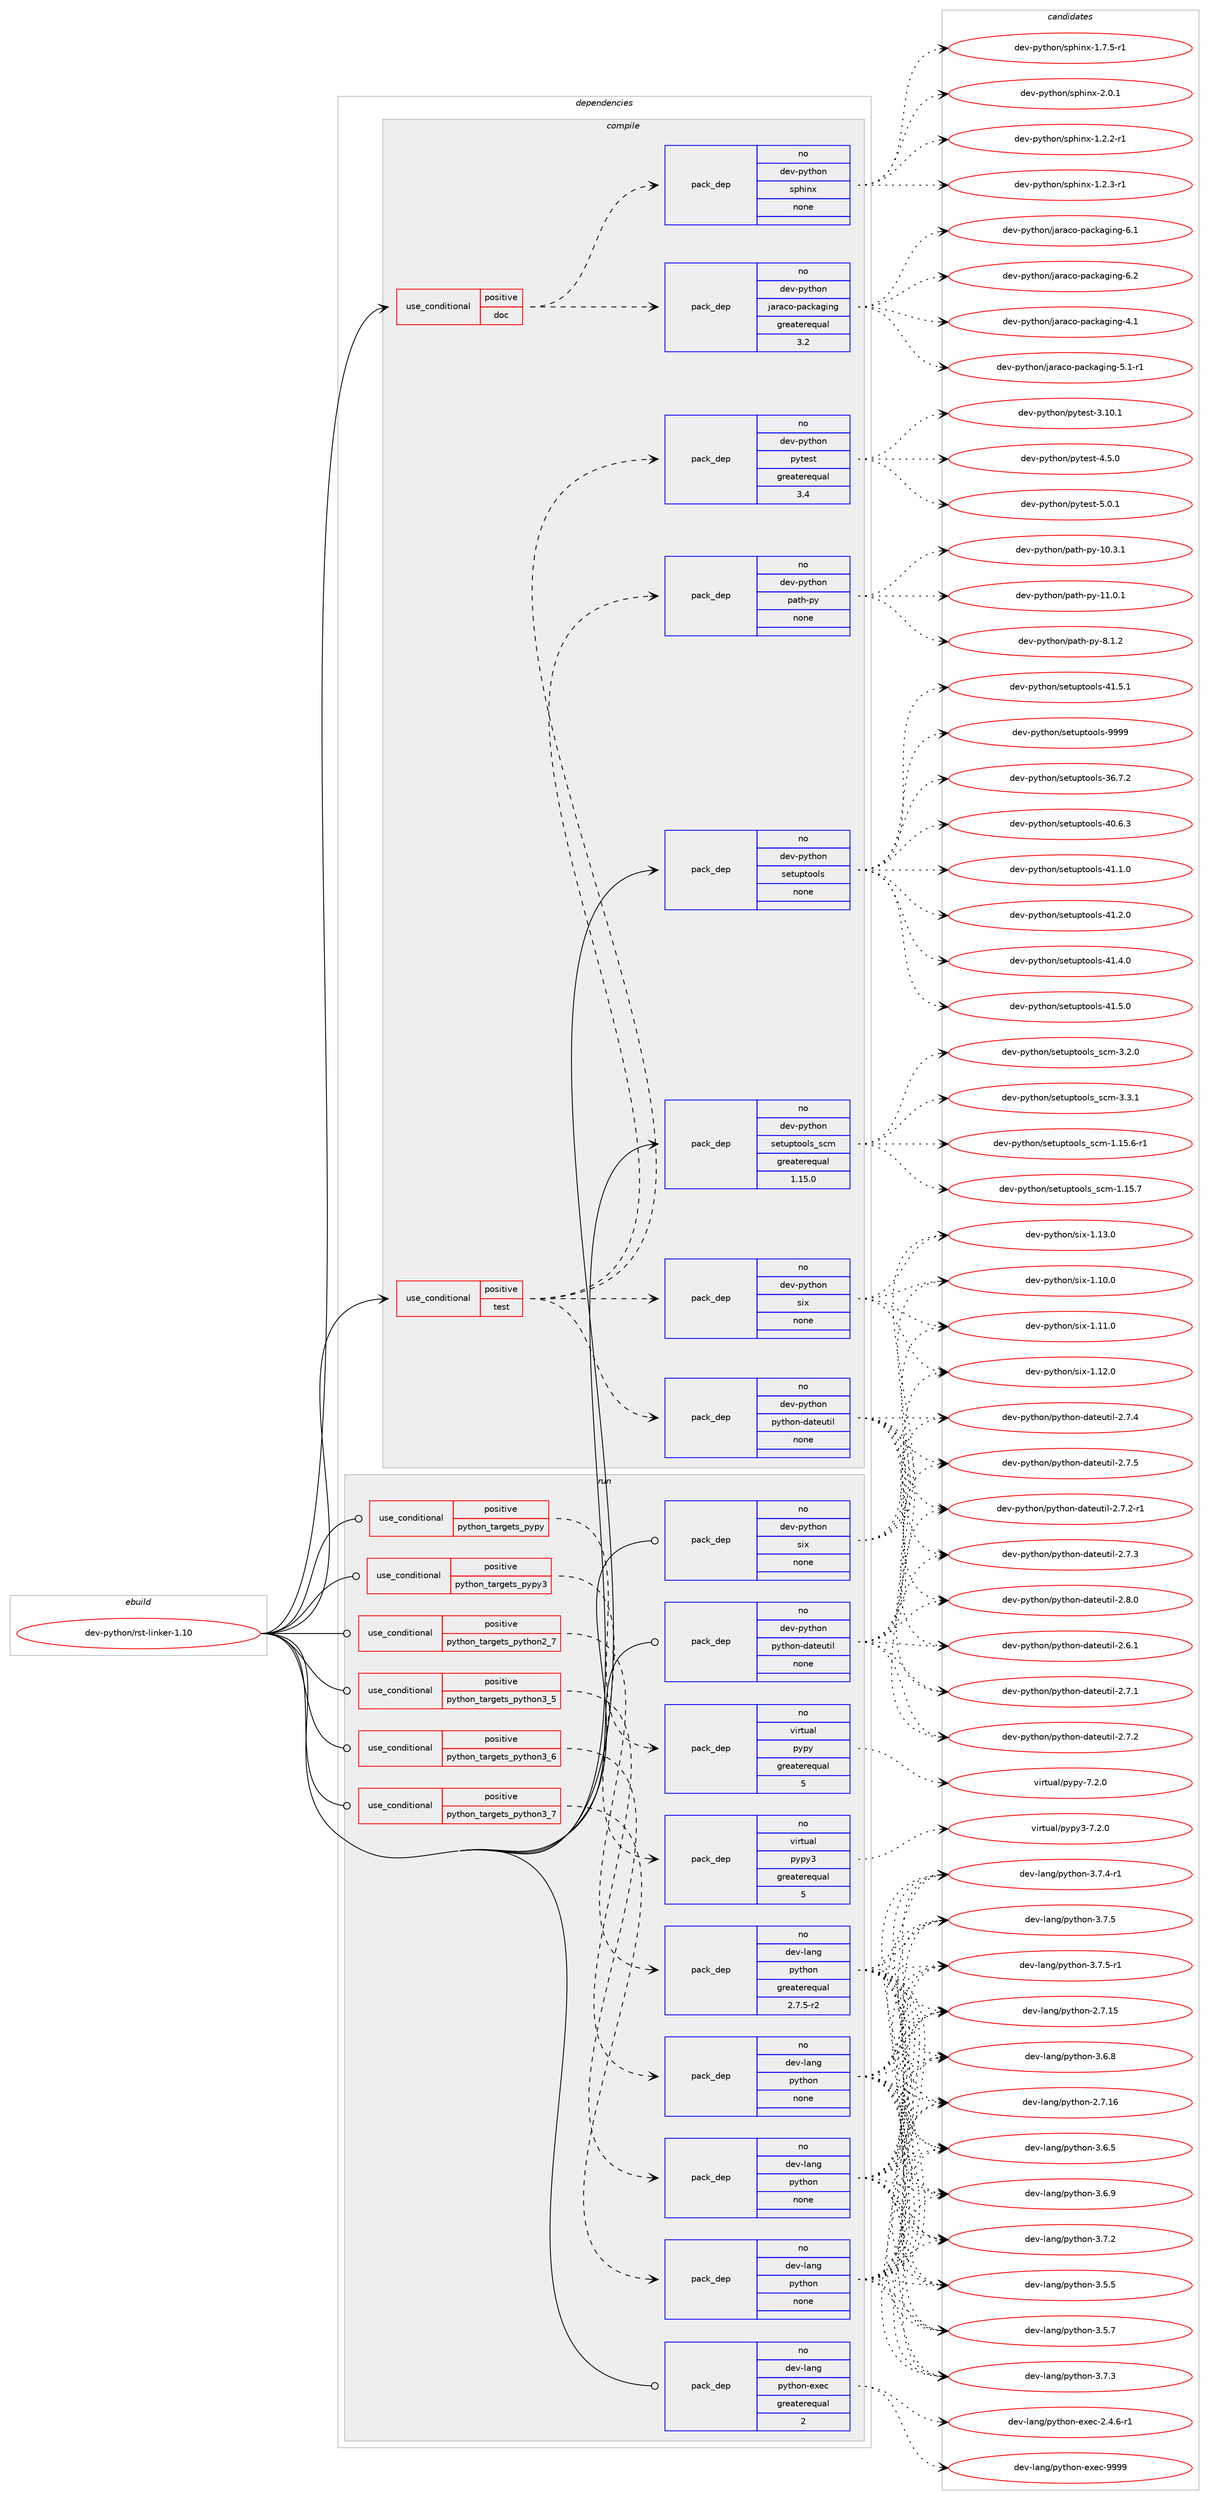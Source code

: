 digraph prolog {

# *************
# Graph options
# *************

newrank=true;
concentrate=true;
compound=true;
graph [rankdir=LR,fontname=Helvetica,fontsize=10,ranksep=1.5];#, ranksep=2.5, nodesep=0.2];
edge  [arrowhead=vee];
node  [fontname=Helvetica,fontsize=10];

# **********
# The ebuild
# **********

subgraph cluster_leftcol {
color=gray;
rank=same;
label=<<i>ebuild</i>>;
id [label="dev-python/rst-linker-1.10", color=red, width=4, href="../dev-python/rst-linker-1.10.svg"];
}

# ****************
# The dependencies
# ****************

subgraph cluster_midcol {
color=gray;
label=<<i>dependencies</i>>;
subgraph cluster_compile {
fillcolor="#eeeeee";
style=filled;
label=<<i>compile</i>>;
subgraph cond148908 {
dependency635970 [label=<<TABLE BORDER="0" CELLBORDER="1" CELLSPACING="0" CELLPADDING="4"><TR><TD ROWSPAN="3" CELLPADDING="10">use_conditional</TD></TR><TR><TD>positive</TD></TR><TR><TD>doc</TD></TR></TABLE>>, shape=none, color=red];
subgraph pack475181 {
dependency635971 [label=<<TABLE BORDER="0" CELLBORDER="1" CELLSPACING="0" CELLPADDING="4" WIDTH="220"><TR><TD ROWSPAN="6" CELLPADDING="30">pack_dep</TD></TR><TR><TD WIDTH="110">no</TD></TR><TR><TD>dev-python</TD></TR><TR><TD>jaraco-packaging</TD></TR><TR><TD>greaterequal</TD></TR><TR><TD>3.2</TD></TR></TABLE>>, shape=none, color=blue];
}
dependency635970:e -> dependency635971:w [weight=20,style="dashed",arrowhead="vee"];
subgraph pack475182 {
dependency635972 [label=<<TABLE BORDER="0" CELLBORDER="1" CELLSPACING="0" CELLPADDING="4" WIDTH="220"><TR><TD ROWSPAN="6" CELLPADDING="30">pack_dep</TD></TR><TR><TD WIDTH="110">no</TD></TR><TR><TD>dev-python</TD></TR><TR><TD>sphinx</TD></TR><TR><TD>none</TD></TR><TR><TD></TD></TR></TABLE>>, shape=none, color=blue];
}
dependency635970:e -> dependency635972:w [weight=20,style="dashed",arrowhead="vee"];
}
id:e -> dependency635970:w [weight=20,style="solid",arrowhead="vee"];
subgraph cond148909 {
dependency635973 [label=<<TABLE BORDER="0" CELLBORDER="1" CELLSPACING="0" CELLPADDING="4"><TR><TD ROWSPAN="3" CELLPADDING="10">use_conditional</TD></TR><TR><TD>positive</TD></TR><TR><TD>test</TD></TR></TABLE>>, shape=none, color=red];
subgraph pack475183 {
dependency635974 [label=<<TABLE BORDER="0" CELLBORDER="1" CELLSPACING="0" CELLPADDING="4" WIDTH="220"><TR><TD ROWSPAN="6" CELLPADDING="30">pack_dep</TD></TR><TR><TD WIDTH="110">no</TD></TR><TR><TD>dev-python</TD></TR><TR><TD>python-dateutil</TD></TR><TR><TD>none</TD></TR><TR><TD></TD></TR></TABLE>>, shape=none, color=blue];
}
dependency635973:e -> dependency635974:w [weight=20,style="dashed",arrowhead="vee"];
subgraph pack475184 {
dependency635975 [label=<<TABLE BORDER="0" CELLBORDER="1" CELLSPACING="0" CELLPADDING="4" WIDTH="220"><TR><TD ROWSPAN="6" CELLPADDING="30">pack_dep</TD></TR><TR><TD WIDTH="110">no</TD></TR><TR><TD>dev-python</TD></TR><TR><TD>six</TD></TR><TR><TD>none</TD></TR><TR><TD></TD></TR></TABLE>>, shape=none, color=blue];
}
dependency635973:e -> dependency635975:w [weight=20,style="dashed",arrowhead="vee"];
subgraph pack475185 {
dependency635976 [label=<<TABLE BORDER="0" CELLBORDER="1" CELLSPACING="0" CELLPADDING="4" WIDTH="220"><TR><TD ROWSPAN="6" CELLPADDING="30">pack_dep</TD></TR><TR><TD WIDTH="110">no</TD></TR><TR><TD>dev-python</TD></TR><TR><TD>path-py</TD></TR><TR><TD>none</TD></TR><TR><TD></TD></TR></TABLE>>, shape=none, color=blue];
}
dependency635973:e -> dependency635976:w [weight=20,style="dashed",arrowhead="vee"];
subgraph pack475186 {
dependency635977 [label=<<TABLE BORDER="0" CELLBORDER="1" CELLSPACING="0" CELLPADDING="4" WIDTH="220"><TR><TD ROWSPAN="6" CELLPADDING="30">pack_dep</TD></TR><TR><TD WIDTH="110">no</TD></TR><TR><TD>dev-python</TD></TR><TR><TD>pytest</TD></TR><TR><TD>greaterequal</TD></TR><TR><TD>3.4</TD></TR></TABLE>>, shape=none, color=blue];
}
dependency635973:e -> dependency635977:w [weight=20,style="dashed",arrowhead="vee"];
}
id:e -> dependency635973:w [weight=20,style="solid",arrowhead="vee"];
subgraph pack475187 {
dependency635978 [label=<<TABLE BORDER="0" CELLBORDER="1" CELLSPACING="0" CELLPADDING="4" WIDTH="220"><TR><TD ROWSPAN="6" CELLPADDING="30">pack_dep</TD></TR><TR><TD WIDTH="110">no</TD></TR><TR><TD>dev-python</TD></TR><TR><TD>setuptools</TD></TR><TR><TD>none</TD></TR><TR><TD></TD></TR></TABLE>>, shape=none, color=blue];
}
id:e -> dependency635978:w [weight=20,style="solid",arrowhead="vee"];
subgraph pack475188 {
dependency635979 [label=<<TABLE BORDER="0" CELLBORDER="1" CELLSPACING="0" CELLPADDING="4" WIDTH="220"><TR><TD ROWSPAN="6" CELLPADDING="30">pack_dep</TD></TR><TR><TD WIDTH="110">no</TD></TR><TR><TD>dev-python</TD></TR><TR><TD>setuptools_scm</TD></TR><TR><TD>greaterequal</TD></TR><TR><TD>1.15.0</TD></TR></TABLE>>, shape=none, color=blue];
}
id:e -> dependency635979:w [weight=20,style="solid",arrowhead="vee"];
}
subgraph cluster_compileandrun {
fillcolor="#eeeeee";
style=filled;
label=<<i>compile and run</i>>;
}
subgraph cluster_run {
fillcolor="#eeeeee";
style=filled;
label=<<i>run</i>>;
subgraph cond148910 {
dependency635980 [label=<<TABLE BORDER="0" CELLBORDER="1" CELLSPACING="0" CELLPADDING="4"><TR><TD ROWSPAN="3" CELLPADDING="10">use_conditional</TD></TR><TR><TD>positive</TD></TR><TR><TD>python_targets_pypy</TD></TR></TABLE>>, shape=none, color=red];
subgraph pack475189 {
dependency635981 [label=<<TABLE BORDER="0" CELLBORDER="1" CELLSPACING="0" CELLPADDING="4" WIDTH="220"><TR><TD ROWSPAN="6" CELLPADDING="30">pack_dep</TD></TR><TR><TD WIDTH="110">no</TD></TR><TR><TD>virtual</TD></TR><TR><TD>pypy</TD></TR><TR><TD>greaterequal</TD></TR><TR><TD>5</TD></TR></TABLE>>, shape=none, color=blue];
}
dependency635980:e -> dependency635981:w [weight=20,style="dashed",arrowhead="vee"];
}
id:e -> dependency635980:w [weight=20,style="solid",arrowhead="odot"];
subgraph cond148911 {
dependency635982 [label=<<TABLE BORDER="0" CELLBORDER="1" CELLSPACING="0" CELLPADDING="4"><TR><TD ROWSPAN="3" CELLPADDING="10">use_conditional</TD></TR><TR><TD>positive</TD></TR><TR><TD>python_targets_pypy3</TD></TR></TABLE>>, shape=none, color=red];
subgraph pack475190 {
dependency635983 [label=<<TABLE BORDER="0" CELLBORDER="1" CELLSPACING="0" CELLPADDING="4" WIDTH="220"><TR><TD ROWSPAN="6" CELLPADDING="30">pack_dep</TD></TR><TR><TD WIDTH="110">no</TD></TR><TR><TD>virtual</TD></TR><TR><TD>pypy3</TD></TR><TR><TD>greaterequal</TD></TR><TR><TD>5</TD></TR></TABLE>>, shape=none, color=blue];
}
dependency635982:e -> dependency635983:w [weight=20,style="dashed",arrowhead="vee"];
}
id:e -> dependency635982:w [weight=20,style="solid",arrowhead="odot"];
subgraph cond148912 {
dependency635984 [label=<<TABLE BORDER="0" CELLBORDER="1" CELLSPACING="0" CELLPADDING="4"><TR><TD ROWSPAN="3" CELLPADDING="10">use_conditional</TD></TR><TR><TD>positive</TD></TR><TR><TD>python_targets_python2_7</TD></TR></TABLE>>, shape=none, color=red];
subgraph pack475191 {
dependency635985 [label=<<TABLE BORDER="0" CELLBORDER="1" CELLSPACING="0" CELLPADDING="4" WIDTH="220"><TR><TD ROWSPAN="6" CELLPADDING="30">pack_dep</TD></TR><TR><TD WIDTH="110">no</TD></TR><TR><TD>dev-lang</TD></TR><TR><TD>python</TD></TR><TR><TD>greaterequal</TD></TR><TR><TD>2.7.5-r2</TD></TR></TABLE>>, shape=none, color=blue];
}
dependency635984:e -> dependency635985:w [weight=20,style="dashed",arrowhead="vee"];
}
id:e -> dependency635984:w [weight=20,style="solid",arrowhead="odot"];
subgraph cond148913 {
dependency635986 [label=<<TABLE BORDER="0" CELLBORDER="1" CELLSPACING="0" CELLPADDING="4"><TR><TD ROWSPAN="3" CELLPADDING="10">use_conditional</TD></TR><TR><TD>positive</TD></TR><TR><TD>python_targets_python3_5</TD></TR></TABLE>>, shape=none, color=red];
subgraph pack475192 {
dependency635987 [label=<<TABLE BORDER="0" CELLBORDER="1" CELLSPACING="0" CELLPADDING="4" WIDTH="220"><TR><TD ROWSPAN="6" CELLPADDING="30">pack_dep</TD></TR><TR><TD WIDTH="110">no</TD></TR><TR><TD>dev-lang</TD></TR><TR><TD>python</TD></TR><TR><TD>none</TD></TR><TR><TD></TD></TR></TABLE>>, shape=none, color=blue];
}
dependency635986:e -> dependency635987:w [weight=20,style="dashed",arrowhead="vee"];
}
id:e -> dependency635986:w [weight=20,style="solid",arrowhead="odot"];
subgraph cond148914 {
dependency635988 [label=<<TABLE BORDER="0" CELLBORDER="1" CELLSPACING="0" CELLPADDING="4"><TR><TD ROWSPAN="3" CELLPADDING="10">use_conditional</TD></TR><TR><TD>positive</TD></TR><TR><TD>python_targets_python3_6</TD></TR></TABLE>>, shape=none, color=red];
subgraph pack475193 {
dependency635989 [label=<<TABLE BORDER="0" CELLBORDER="1" CELLSPACING="0" CELLPADDING="4" WIDTH="220"><TR><TD ROWSPAN="6" CELLPADDING="30">pack_dep</TD></TR><TR><TD WIDTH="110">no</TD></TR><TR><TD>dev-lang</TD></TR><TR><TD>python</TD></TR><TR><TD>none</TD></TR><TR><TD></TD></TR></TABLE>>, shape=none, color=blue];
}
dependency635988:e -> dependency635989:w [weight=20,style="dashed",arrowhead="vee"];
}
id:e -> dependency635988:w [weight=20,style="solid",arrowhead="odot"];
subgraph cond148915 {
dependency635990 [label=<<TABLE BORDER="0" CELLBORDER="1" CELLSPACING="0" CELLPADDING="4"><TR><TD ROWSPAN="3" CELLPADDING="10">use_conditional</TD></TR><TR><TD>positive</TD></TR><TR><TD>python_targets_python3_7</TD></TR></TABLE>>, shape=none, color=red];
subgraph pack475194 {
dependency635991 [label=<<TABLE BORDER="0" CELLBORDER="1" CELLSPACING="0" CELLPADDING="4" WIDTH="220"><TR><TD ROWSPAN="6" CELLPADDING="30">pack_dep</TD></TR><TR><TD WIDTH="110">no</TD></TR><TR><TD>dev-lang</TD></TR><TR><TD>python</TD></TR><TR><TD>none</TD></TR><TR><TD></TD></TR></TABLE>>, shape=none, color=blue];
}
dependency635990:e -> dependency635991:w [weight=20,style="dashed",arrowhead="vee"];
}
id:e -> dependency635990:w [weight=20,style="solid",arrowhead="odot"];
subgraph pack475195 {
dependency635992 [label=<<TABLE BORDER="0" CELLBORDER="1" CELLSPACING="0" CELLPADDING="4" WIDTH="220"><TR><TD ROWSPAN="6" CELLPADDING="30">pack_dep</TD></TR><TR><TD WIDTH="110">no</TD></TR><TR><TD>dev-lang</TD></TR><TR><TD>python-exec</TD></TR><TR><TD>greaterequal</TD></TR><TR><TD>2</TD></TR></TABLE>>, shape=none, color=blue];
}
id:e -> dependency635992:w [weight=20,style="solid",arrowhead="odot"];
subgraph pack475196 {
dependency635993 [label=<<TABLE BORDER="0" CELLBORDER="1" CELLSPACING="0" CELLPADDING="4" WIDTH="220"><TR><TD ROWSPAN="6" CELLPADDING="30">pack_dep</TD></TR><TR><TD WIDTH="110">no</TD></TR><TR><TD>dev-python</TD></TR><TR><TD>python-dateutil</TD></TR><TR><TD>none</TD></TR><TR><TD></TD></TR></TABLE>>, shape=none, color=blue];
}
id:e -> dependency635993:w [weight=20,style="solid",arrowhead="odot"];
subgraph pack475197 {
dependency635994 [label=<<TABLE BORDER="0" CELLBORDER="1" CELLSPACING="0" CELLPADDING="4" WIDTH="220"><TR><TD ROWSPAN="6" CELLPADDING="30">pack_dep</TD></TR><TR><TD WIDTH="110">no</TD></TR><TR><TD>dev-python</TD></TR><TR><TD>six</TD></TR><TR><TD>none</TD></TR><TR><TD></TD></TR></TABLE>>, shape=none, color=blue];
}
id:e -> dependency635994:w [weight=20,style="solid",arrowhead="odot"];
}
}

# **************
# The candidates
# **************

subgraph cluster_choices {
rank=same;
color=gray;
label=<<i>candidates</i>>;

subgraph choice475181 {
color=black;
nodesep=1;
choice10010111845112121116104111110471069711497991114511297991079710310511010345524649 [label="dev-python/jaraco-packaging-4.1", color=red, width=4,href="../dev-python/jaraco-packaging-4.1.svg"];
choice100101118451121211161041111104710697114979911145112979910797103105110103455346494511449 [label="dev-python/jaraco-packaging-5.1-r1", color=red, width=4,href="../dev-python/jaraco-packaging-5.1-r1.svg"];
choice10010111845112121116104111110471069711497991114511297991079710310511010345544649 [label="dev-python/jaraco-packaging-6.1", color=red, width=4,href="../dev-python/jaraco-packaging-6.1.svg"];
choice10010111845112121116104111110471069711497991114511297991079710310511010345544650 [label="dev-python/jaraco-packaging-6.2", color=red, width=4,href="../dev-python/jaraco-packaging-6.2.svg"];
dependency635971:e -> choice10010111845112121116104111110471069711497991114511297991079710310511010345524649:w [style=dotted,weight="100"];
dependency635971:e -> choice100101118451121211161041111104710697114979911145112979910797103105110103455346494511449:w [style=dotted,weight="100"];
dependency635971:e -> choice10010111845112121116104111110471069711497991114511297991079710310511010345544649:w [style=dotted,weight="100"];
dependency635971:e -> choice10010111845112121116104111110471069711497991114511297991079710310511010345544650:w [style=dotted,weight="100"];
}
subgraph choice475182 {
color=black;
nodesep=1;
choice10010111845112121116104111110471151121041051101204549465046504511449 [label="dev-python/sphinx-1.2.2-r1", color=red, width=4,href="../dev-python/sphinx-1.2.2-r1.svg"];
choice10010111845112121116104111110471151121041051101204549465046514511449 [label="dev-python/sphinx-1.2.3-r1", color=red, width=4,href="../dev-python/sphinx-1.2.3-r1.svg"];
choice10010111845112121116104111110471151121041051101204549465546534511449 [label="dev-python/sphinx-1.7.5-r1", color=red, width=4,href="../dev-python/sphinx-1.7.5-r1.svg"];
choice1001011184511212111610411111047115112104105110120455046484649 [label="dev-python/sphinx-2.0.1", color=red, width=4,href="../dev-python/sphinx-2.0.1.svg"];
dependency635972:e -> choice10010111845112121116104111110471151121041051101204549465046504511449:w [style=dotted,weight="100"];
dependency635972:e -> choice10010111845112121116104111110471151121041051101204549465046514511449:w [style=dotted,weight="100"];
dependency635972:e -> choice10010111845112121116104111110471151121041051101204549465546534511449:w [style=dotted,weight="100"];
dependency635972:e -> choice1001011184511212111610411111047115112104105110120455046484649:w [style=dotted,weight="100"];
}
subgraph choice475183 {
color=black;
nodesep=1;
choice10010111845112121116104111110471121211161041111104510097116101117116105108455046544649 [label="dev-python/python-dateutil-2.6.1", color=red, width=4,href="../dev-python/python-dateutil-2.6.1.svg"];
choice10010111845112121116104111110471121211161041111104510097116101117116105108455046554649 [label="dev-python/python-dateutil-2.7.1", color=red, width=4,href="../dev-python/python-dateutil-2.7.1.svg"];
choice10010111845112121116104111110471121211161041111104510097116101117116105108455046554650 [label="dev-python/python-dateutil-2.7.2", color=red, width=4,href="../dev-python/python-dateutil-2.7.2.svg"];
choice100101118451121211161041111104711212111610411111045100971161011171161051084550465546504511449 [label="dev-python/python-dateutil-2.7.2-r1", color=red, width=4,href="../dev-python/python-dateutil-2.7.2-r1.svg"];
choice10010111845112121116104111110471121211161041111104510097116101117116105108455046554651 [label="dev-python/python-dateutil-2.7.3", color=red, width=4,href="../dev-python/python-dateutil-2.7.3.svg"];
choice10010111845112121116104111110471121211161041111104510097116101117116105108455046554652 [label="dev-python/python-dateutil-2.7.4", color=red, width=4,href="../dev-python/python-dateutil-2.7.4.svg"];
choice10010111845112121116104111110471121211161041111104510097116101117116105108455046554653 [label="dev-python/python-dateutil-2.7.5", color=red, width=4,href="../dev-python/python-dateutil-2.7.5.svg"];
choice10010111845112121116104111110471121211161041111104510097116101117116105108455046564648 [label="dev-python/python-dateutil-2.8.0", color=red, width=4,href="../dev-python/python-dateutil-2.8.0.svg"];
dependency635974:e -> choice10010111845112121116104111110471121211161041111104510097116101117116105108455046544649:w [style=dotted,weight="100"];
dependency635974:e -> choice10010111845112121116104111110471121211161041111104510097116101117116105108455046554649:w [style=dotted,weight="100"];
dependency635974:e -> choice10010111845112121116104111110471121211161041111104510097116101117116105108455046554650:w [style=dotted,weight="100"];
dependency635974:e -> choice100101118451121211161041111104711212111610411111045100971161011171161051084550465546504511449:w [style=dotted,weight="100"];
dependency635974:e -> choice10010111845112121116104111110471121211161041111104510097116101117116105108455046554651:w [style=dotted,weight="100"];
dependency635974:e -> choice10010111845112121116104111110471121211161041111104510097116101117116105108455046554652:w [style=dotted,weight="100"];
dependency635974:e -> choice10010111845112121116104111110471121211161041111104510097116101117116105108455046554653:w [style=dotted,weight="100"];
dependency635974:e -> choice10010111845112121116104111110471121211161041111104510097116101117116105108455046564648:w [style=dotted,weight="100"];
}
subgraph choice475184 {
color=black;
nodesep=1;
choice100101118451121211161041111104711510512045494649484648 [label="dev-python/six-1.10.0", color=red, width=4,href="../dev-python/six-1.10.0.svg"];
choice100101118451121211161041111104711510512045494649494648 [label="dev-python/six-1.11.0", color=red, width=4,href="../dev-python/six-1.11.0.svg"];
choice100101118451121211161041111104711510512045494649504648 [label="dev-python/six-1.12.0", color=red, width=4,href="../dev-python/six-1.12.0.svg"];
choice100101118451121211161041111104711510512045494649514648 [label="dev-python/six-1.13.0", color=red, width=4,href="../dev-python/six-1.13.0.svg"];
dependency635975:e -> choice100101118451121211161041111104711510512045494649484648:w [style=dotted,weight="100"];
dependency635975:e -> choice100101118451121211161041111104711510512045494649494648:w [style=dotted,weight="100"];
dependency635975:e -> choice100101118451121211161041111104711510512045494649504648:w [style=dotted,weight="100"];
dependency635975:e -> choice100101118451121211161041111104711510512045494649514648:w [style=dotted,weight="100"];
}
subgraph choice475185 {
color=black;
nodesep=1;
choice1001011184511212111610411111047112971161044511212145494846514649 [label="dev-python/path-py-10.3.1", color=red, width=4,href="../dev-python/path-py-10.3.1.svg"];
choice1001011184511212111610411111047112971161044511212145494946484649 [label="dev-python/path-py-11.0.1", color=red, width=4,href="../dev-python/path-py-11.0.1.svg"];
choice10010111845112121116104111110471129711610445112121455646494650 [label="dev-python/path-py-8.1.2", color=red, width=4,href="../dev-python/path-py-8.1.2.svg"];
dependency635976:e -> choice1001011184511212111610411111047112971161044511212145494846514649:w [style=dotted,weight="100"];
dependency635976:e -> choice1001011184511212111610411111047112971161044511212145494946484649:w [style=dotted,weight="100"];
dependency635976:e -> choice10010111845112121116104111110471129711610445112121455646494650:w [style=dotted,weight="100"];
}
subgraph choice475186 {
color=black;
nodesep=1;
choice100101118451121211161041111104711212111610111511645514649484649 [label="dev-python/pytest-3.10.1", color=red, width=4,href="../dev-python/pytest-3.10.1.svg"];
choice1001011184511212111610411111047112121116101115116455246534648 [label="dev-python/pytest-4.5.0", color=red, width=4,href="../dev-python/pytest-4.5.0.svg"];
choice1001011184511212111610411111047112121116101115116455346484649 [label="dev-python/pytest-5.0.1", color=red, width=4,href="../dev-python/pytest-5.0.1.svg"];
dependency635977:e -> choice100101118451121211161041111104711212111610111511645514649484649:w [style=dotted,weight="100"];
dependency635977:e -> choice1001011184511212111610411111047112121116101115116455246534648:w [style=dotted,weight="100"];
dependency635977:e -> choice1001011184511212111610411111047112121116101115116455346484649:w [style=dotted,weight="100"];
}
subgraph choice475187 {
color=black;
nodesep=1;
choice100101118451121211161041111104711510111611711211611111110811545515446554650 [label="dev-python/setuptools-36.7.2", color=red, width=4,href="../dev-python/setuptools-36.7.2.svg"];
choice100101118451121211161041111104711510111611711211611111110811545524846544651 [label="dev-python/setuptools-40.6.3", color=red, width=4,href="../dev-python/setuptools-40.6.3.svg"];
choice100101118451121211161041111104711510111611711211611111110811545524946494648 [label="dev-python/setuptools-41.1.0", color=red, width=4,href="../dev-python/setuptools-41.1.0.svg"];
choice100101118451121211161041111104711510111611711211611111110811545524946504648 [label="dev-python/setuptools-41.2.0", color=red, width=4,href="../dev-python/setuptools-41.2.0.svg"];
choice100101118451121211161041111104711510111611711211611111110811545524946524648 [label="dev-python/setuptools-41.4.0", color=red, width=4,href="../dev-python/setuptools-41.4.0.svg"];
choice100101118451121211161041111104711510111611711211611111110811545524946534648 [label="dev-python/setuptools-41.5.0", color=red, width=4,href="../dev-python/setuptools-41.5.0.svg"];
choice100101118451121211161041111104711510111611711211611111110811545524946534649 [label="dev-python/setuptools-41.5.1", color=red, width=4,href="../dev-python/setuptools-41.5.1.svg"];
choice10010111845112121116104111110471151011161171121161111111081154557575757 [label="dev-python/setuptools-9999", color=red, width=4,href="../dev-python/setuptools-9999.svg"];
dependency635978:e -> choice100101118451121211161041111104711510111611711211611111110811545515446554650:w [style=dotted,weight="100"];
dependency635978:e -> choice100101118451121211161041111104711510111611711211611111110811545524846544651:w [style=dotted,weight="100"];
dependency635978:e -> choice100101118451121211161041111104711510111611711211611111110811545524946494648:w [style=dotted,weight="100"];
dependency635978:e -> choice100101118451121211161041111104711510111611711211611111110811545524946504648:w [style=dotted,weight="100"];
dependency635978:e -> choice100101118451121211161041111104711510111611711211611111110811545524946524648:w [style=dotted,weight="100"];
dependency635978:e -> choice100101118451121211161041111104711510111611711211611111110811545524946534648:w [style=dotted,weight="100"];
dependency635978:e -> choice100101118451121211161041111104711510111611711211611111110811545524946534649:w [style=dotted,weight="100"];
dependency635978:e -> choice10010111845112121116104111110471151011161171121161111111081154557575757:w [style=dotted,weight="100"];
}
subgraph choice475188 {
color=black;
nodesep=1;
choice10010111845112121116104111110471151011161171121161111111081159511599109454946495346544511449 [label="dev-python/setuptools_scm-1.15.6-r1", color=red, width=4,href="../dev-python/setuptools_scm-1.15.6-r1.svg"];
choice1001011184511212111610411111047115101116117112116111111108115951159910945494649534655 [label="dev-python/setuptools_scm-1.15.7", color=red, width=4,href="../dev-python/setuptools_scm-1.15.7.svg"];
choice10010111845112121116104111110471151011161171121161111111081159511599109455146504648 [label="dev-python/setuptools_scm-3.2.0", color=red, width=4,href="../dev-python/setuptools_scm-3.2.0.svg"];
choice10010111845112121116104111110471151011161171121161111111081159511599109455146514649 [label="dev-python/setuptools_scm-3.3.1", color=red, width=4,href="../dev-python/setuptools_scm-3.3.1.svg"];
dependency635979:e -> choice10010111845112121116104111110471151011161171121161111111081159511599109454946495346544511449:w [style=dotted,weight="100"];
dependency635979:e -> choice1001011184511212111610411111047115101116117112116111111108115951159910945494649534655:w [style=dotted,weight="100"];
dependency635979:e -> choice10010111845112121116104111110471151011161171121161111111081159511599109455146504648:w [style=dotted,weight="100"];
dependency635979:e -> choice10010111845112121116104111110471151011161171121161111111081159511599109455146514649:w [style=dotted,weight="100"];
}
subgraph choice475189 {
color=black;
nodesep=1;
choice1181051141161179710847112121112121455546504648 [label="virtual/pypy-7.2.0", color=red, width=4,href="../virtual/pypy-7.2.0.svg"];
dependency635981:e -> choice1181051141161179710847112121112121455546504648:w [style=dotted,weight="100"];
}
subgraph choice475190 {
color=black;
nodesep=1;
choice118105114116117971084711212111212151455546504648 [label="virtual/pypy3-7.2.0", color=red, width=4,href="../virtual/pypy3-7.2.0.svg"];
dependency635983:e -> choice118105114116117971084711212111212151455546504648:w [style=dotted,weight="100"];
}
subgraph choice475191 {
color=black;
nodesep=1;
choice10010111845108971101034711212111610411111045504655464953 [label="dev-lang/python-2.7.15", color=red, width=4,href="../dev-lang/python-2.7.15.svg"];
choice10010111845108971101034711212111610411111045504655464954 [label="dev-lang/python-2.7.16", color=red, width=4,href="../dev-lang/python-2.7.16.svg"];
choice100101118451089711010347112121116104111110455146534653 [label="dev-lang/python-3.5.5", color=red, width=4,href="../dev-lang/python-3.5.5.svg"];
choice100101118451089711010347112121116104111110455146534655 [label="dev-lang/python-3.5.7", color=red, width=4,href="../dev-lang/python-3.5.7.svg"];
choice100101118451089711010347112121116104111110455146544653 [label="dev-lang/python-3.6.5", color=red, width=4,href="../dev-lang/python-3.6.5.svg"];
choice100101118451089711010347112121116104111110455146544656 [label="dev-lang/python-3.6.8", color=red, width=4,href="../dev-lang/python-3.6.8.svg"];
choice100101118451089711010347112121116104111110455146544657 [label="dev-lang/python-3.6.9", color=red, width=4,href="../dev-lang/python-3.6.9.svg"];
choice100101118451089711010347112121116104111110455146554650 [label="dev-lang/python-3.7.2", color=red, width=4,href="../dev-lang/python-3.7.2.svg"];
choice100101118451089711010347112121116104111110455146554651 [label="dev-lang/python-3.7.3", color=red, width=4,href="../dev-lang/python-3.7.3.svg"];
choice1001011184510897110103471121211161041111104551465546524511449 [label="dev-lang/python-3.7.4-r1", color=red, width=4,href="../dev-lang/python-3.7.4-r1.svg"];
choice100101118451089711010347112121116104111110455146554653 [label="dev-lang/python-3.7.5", color=red, width=4,href="../dev-lang/python-3.7.5.svg"];
choice1001011184510897110103471121211161041111104551465546534511449 [label="dev-lang/python-3.7.5-r1", color=red, width=4,href="../dev-lang/python-3.7.5-r1.svg"];
dependency635985:e -> choice10010111845108971101034711212111610411111045504655464953:w [style=dotted,weight="100"];
dependency635985:e -> choice10010111845108971101034711212111610411111045504655464954:w [style=dotted,weight="100"];
dependency635985:e -> choice100101118451089711010347112121116104111110455146534653:w [style=dotted,weight="100"];
dependency635985:e -> choice100101118451089711010347112121116104111110455146534655:w [style=dotted,weight="100"];
dependency635985:e -> choice100101118451089711010347112121116104111110455146544653:w [style=dotted,weight="100"];
dependency635985:e -> choice100101118451089711010347112121116104111110455146544656:w [style=dotted,weight="100"];
dependency635985:e -> choice100101118451089711010347112121116104111110455146544657:w [style=dotted,weight="100"];
dependency635985:e -> choice100101118451089711010347112121116104111110455146554650:w [style=dotted,weight="100"];
dependency635985:e -> choice100101118451089711010347112121116104111110455146554651:w [style=dotted,weight="100"];
dependency635985:e -> choice1001011184510897110103471121211161041111104551465546524511449:w [style=dotted,weight="100"];
dependency635985:e -> choice100101118451089711010347112121116104111110455146554653:w [style=dotted,weight="100"];
dependency635985:e -> choice1001011184510897110103471121211161041111104551465546534511449:w [style=dotted,weight="100"];
}
subgraph choice475192 {
color=black;
nodesep=1;
choice10010111845108971101034711212111610411111045504655464953 [label="dev-lang/python-2.7.15", color=red, width=4,href="../dev-lang/python-2.7.15.svg"];
choice10010111845108971101034711212111610411111045504655464954 [label="dev-lang/python-2.7.16", color=red, width=4,href="../dev-lang/python-2.7.16.svg"];
choice100101118451089711010347112121116104111110455146534653 [label="dev-lang/python-3.5.5", color=red, width=4,href="../dev-lang/python-3.5.5.svg"];
choice100101118451089711010347112121116104111110455146534655 [label="dev-lang/python-3.5.7", color=red, width=4,href="../dev-lang/python-3.5.7.svg"];
choice100101118451089711010347112121116104111110455146544653 [label="dev-lang/python-3.6.5", color=red, width=4,href="../dev-lang/python-3.6.5.svg"];
choice100101118451089711010347112121116104111110455146544656 [label="dev-lang/python-3.6.8", color=red, width=4,href="../dev-lang/python-3.6.8.svg"];
choice100101118451089711010347112121116104111110455146544657 [label="dev-lang/python-3.6.9", color=red, width=4,href="../dev-lang/python-3.6.9.svg"];
choice100101118451089711010347112121116104111110455146554650 [label="dev-lang/python-3.7.2", color=red, width=4,href="../dev-lang/python-3.7.2.svg"];
choice100101118451089711010347112121116104111110455146554651 [label="dev-lang/python-3.7.3", color=red, width=4,href="../dev-lang/python-3.7.3.svg"];
choice1001011184510897110103471121211161041111104551465546524511449 [label="dev-lang/python-3.7.4-r1", color=red, width=4,href="../dev-lang/python-3.7.4-r1.svg"];
choice100101118451089711010347112121116104111110455146554653 [label="dev-lang/python-3.7.5", color=red, width=4,href="../dev-lang/python-3.7.5.svg"];
choice1001011184510897110103471121211161041111104551465546534511449 [label="dev-lang/python-3.7.5-r1", color=red, width=4,href="../dev-lang/python-3.7.5-r1.svg"];
dependency635987:e -> choice10010111845108971101034711212111610411111045504655464953:w [style=dotted,weight="100"];
dependency635987:e -> choice10010111845108971101034711212111610411111045504655464954:w [style=dotted,weight="100"];
dependency635987:e -> choice100101118451089711010347112121116104111110455146534653:w [style=dotted,weight="100"];
dependency635987:e -> choice100101118451089711010347112121116104111110455146534655:w [style=dotted,weight="100"];
dependency635987:e -> choice100101118451089711010347112121116104111110455146544653:w [style=dotted,weight="100"];
dependency635987:e -> choice100101118451089711010347112121116104111110455146544656:w [style=dotted,weight="100"];
dependency635987:e -> choice100101118451089711010347112121116104111110455146544657:w [style=dotted,weight="100"];
dependency635987:e -> choice100101118451089711010347112121116104111110455146554650:w [style=dotted,weight="100"];
dependency635987:e -> choice100101118451089711010347112121116104111110455146554651:w [style=dotted,weight="100"];
dependency635987:e -> choice1001011184510897110103471121211161041111104551465546524511449:w [style=dotted,weight="100"];
dependency635987:e -> choice100101118451089711010347112121116104111110455146554653:w [style=dotted,weight="100"];
dependency635987:e -> choice1001011184510897110103471121211161041111104551465546534511449:w [style=dotted,weight="100"];
}
subgraph choice475193 {
color=black;
nodesep=1;
choice10010111845108971101034711212111610411111045504655464953 [label="dev-lang/python-2.7.15", color=red, width=4,href="../dev-lang/python-2.7.15.svg"];
choice10010111845108971101034711212111610411111045504655464954 [label="dev-lang/python-2.7.16", color=red, width=4,href="../dev-lang/python-2.7.16.svg"];
choice100101118451089711010347112121116104111110455146534653 [label="dev-lang/python-3.5.5", color=red, width=4,href="../dev-lang/python-3.5.5.svg"];
choice100101118451089711010347112121116104111110455146534655 [label="dev-lang/python-3.5.7", color=red, width=4,href="../dev-lang/python-3.5.7.svg"];
choice100101118451089711010347112121116104111110455146544653 [label="dev-lang/python-3.6.5", color=red, width=4,href="../dev-lang/python-3.6.5.svg"];
choice100101118451089711010347112121116104111110455146544656 [label="dev-lang/python-3.6.8", color=red, width=4,href="../dev-lang/python-3.6.8.svg"];
choice100101118451089711010347112121116104111110455146544657 [label="dev-lang/python-3.6.9", color=red, width=4,href="../dev-lang/python-3.6.9.svg"];
choice100101118451089711010347112121116104111110455146554650 [label="dev-lang/python-3.7.2", color=red, width=4,href="../dev-lang/python-3.7.2.svg"];
choice100101118451089711010347112121116104111110455146554651 [label="dev-lang/python-3.7.3", color=red, width=4,href="../dev-lang/python-3.7.3.svg"];
choice1001011184510897110103471121211161041111104551465546524511449 [label="dev-lang/python-3.7.4-r1", color=red, width=4,href="../dev-lang/python-3.7.4-r1.svg"];
choice100101118451089711010347112121116104111110455146554653 [label="dev-lang/python-3.7.5", color=red, width=4,href="../dev-lang/python-3.7.5.svg"];
choice1001011184510897110103471121211161041111104551465546534511449 [label="dev-lang/python-3.7.5-r1", color=red, width=4,href="../dev-lang/python-3.7.5-r1.svg"];
dependency635989:e -> choice10010111845108971101034711212111610411111045504655464953:w [style=dotted,weight="100"];
dependency635989:e -> choice10010111845108971101034711212111610411111045504655464954:w [style=dotted,weight="100"];
dependency635989:e -> choice100101118451089711010347112121116104111110455146534653:w [style=dotted,weight="100"];
dependency635989:e -> choice100101118451089711010347112121116104111110455146534655:w [style=dotted,weight="100"];
dependency635989:e -> choice100101118451089711010347112121116104111110455146544653:w [style=dotted,weight="100"];
dependency635989:e -> choice100101118451089711010347112121116104111110455146544656:w [style=dotted,weight="100"];
dependency635989:e -> choice100101118451089711010347112121116104111110455146544657:w [style=dotted,weight="100"];
dependency635989:e -> choice100101118451089711010347112121116104111110455146554650:w [style=dotted,weight="100"];
dependency635989:e -> choice100101118451089711010347112121116104111110455146554651:w [style=dotted,weight="100"];
dependency635989:e -> choice1001011184510897110103471121211161041111104551465546524511449:w [style=dotted,weight="100"];
dependency635989:e -> choice100101118451089711010347112121116104111110455146554653:w [style=dotted,weight="100"];
dependency635989:e -> choice1001011184510897110103471121211161041111104551465546534511449:w [style=dotted,weight="100"];
}
subgraph choice475194 {
color=black;
nodesep=1;
choice10010111845108971101034711212111610411111045504655464953 [label="dev-lang/python-2.7.15", color=red, width=4,href="../dev-lang/python-2.7.15.svg"];
choice10010111845108971101034711212111610411111045504655464954 [label="dev-lang/python-2.7.16", color=red, width=4,href="../dev-lang/python-2.7.16.svg"];
choice100101118451089711010347112121116104111110455146534653 [label="dev-lang/python-3.5.5", color=red, width=4,href="../dev-lang/python-3.5.5.svg"];
choice100101118451089711010347112121116104111110455146534655 [label="dev-lang/python-3.5.7", color=red, width=4,href="../dev-lang/python-3.5.7.svg"];
choice100101118451089711010347112121116104111110455146544653 [label="dev-lang/python-3.6.5", color=red, width=4,href="../dev-lang/python-3.6.5.svg"];
choice100101118451089711010347112121116104111110455146544656 [label="dev-lang/python-3.6.8", color=red, width=4,href="../dev-lang/python-3.6.8.svg"];
choice100101118451089711010347112121116104111110455146544657 [label="dev-lang/python-3.6.9", color=red, width=4,href="../dev-lang/python-3.6.9.svg"];
choice100101118451089711010347112121116104111110455146554650 [label="dev-lang/python-3.7.2", color=red, width=4,href="../dev-lang/python-3.7.2.svg"];
choice100101118451089711010347112121116104111110455146554651 [label="dev-lang/python-3.7.3", color=red, width=4,href="../dev-lang/python-3.7.3.svg"];
choice1001011184510897110103471121211161041111104551465546524511449 [label="dev-lang/python-3.7.4-r1", color=red, width=4,href="../dev-lang/python-3.7.4-r1.svg"];
choice100101118451089711010347112121116104111110455146554653 [label="dev-lang/python-3.7.5", color=red, width=4,href="../dev-lang/python-3.7.5.svg"];
choice1001011184510897110103471121211161041111104551465546534511449 [label="dev-lang/python-3.7.5-r1", color=red, width=4,href="../dev-lang/python-3.7.5-r1.svg"];
dependency635991:e -> choice10010111845108971101034711212111610411111045504655464953:w [style=dotted,weight="100"];
dependency635991:e -> choice10010111845108971101034711212111610411111045504655464954:w [style=dotted,weight="100"];
dependency635991:e -> choice100101118451089711010347112121116104111110455146534653:w [style=dotted,weight="100"];
dependency635991:e -> choice100101118451089711010347112121116104111110455146534655:w [style=dotted,weight="100"];
dependency635991:e -> choice100101118451089711010347112121116104111110455146544653:w [style=dotted,weight="100"];
dependency635991:e -> choice100101118451089711010347112121116104111110455146544656:w [style=dotted,weight="100"];
dependency635991:e -> choice100101118451089711010347112121116104111110455146544657:w [style=dotted,weight="100"];
dependency635991:e -> choice100101118451089711010347112121116104111110455146554650:w [style=dotted,weight="100"];
dependency635991:e -> choice100101118451089711010347112121116104111110455146554651:w [style=dotted,weight="100"];
dependency635991:e -> choice1001011184510897110103471121211161041111104551465546524511449:w [style=dotted,weight="100"];
dependency635991:e -> choice100101118451089711010347112121116104111110455146554653:w [style=dotted,weight="100"];
dependency635991:e -> choice1001011184510897110103471121211161041111104551465546534511449:w [style=dotted,weight="100"];
}
subgraph choice475195 {
color=black;
nodesep=1;
choice10010111845108971101034711212111610411111045101120101994550465246544511449 [label="dev-lang/python-exec-2.4.6-r1", color=red, width=4,href="../dev-lang/python-exec-2.4.6-r1.svg"];
choice10010111845108971101034711212111610411111045101120101994557575757 [label="dev-lang/python-exec-9999", color=red, width=4,href="../dev-lang/python-exec-9999.svg"];
dependency635992:e -> choice10010111845108971101034711212111610411111045101120101994550465246544511449:w [style=dotted,weight="100"];
dependency635992:e -> choice10010111845108971101034711212111610411111045101120101994557575757:w [style=dotted,weight="100"];
}
subgraph choice475196 {
color=black;
nodesep=1;
choice10010111845112121116104111110471121211161041111104510097116101117116105108455046544649 [label="dev-python/python-dateutil-2.6.1", color=red, width=4,href="../dev-python/python-dateutil-2.6.1.svg"];
choice10010111845112121116104111110471121211161041111104510097116101117116105108455046554649 [label="dev-python/python-dateutil-2.7.1", color=red, width=4,href="../dev-python/python-dateutil-2.7.1.svg"];
choice10010111845112121116104111110471121211161041111104510097116101117116105108455046554650 [label="dev-python/python-dateutil-2.7.2", color=red, width=4,href="../dev-python/python-dateutil-2.7.2.svg"];
choice100101118451121211161041111104711212111610411111045100971161011171161051084550465546504511449 [label="dev-python/python-dateutil-2.7.2-r1", color=red, width=4,href="../dev-python/python-dateutil-2.7.2-r1.svg"];
choice10010111845112121116104111110471121211161041111104510097116101117116105108455046554651 [label="dev-python/python-dateutil-2.7.3", color=red, width=4,href="../dev-python/python-dateutil-2.7.3.svg"];
choice10010111845112121116104111110471121211161041111104510097116101117116105108455046554652 [label="dev-python/python-dateutil-2.7.4", color=red, width=4,href="../dev-python/python-dateutil-2.7.4.svg"];
choice10010111845112121116104111110471121211161041111104510097116101117116105108455046554653 [label="dev-python/python-dateutil-2.7.5", color=red, width=4,href="../dev-python/python-dateutil-2.7.5.svg"];
choice10010111845112121116104111110471121211161041111104510097116101117116105108455046564648 [label="dev-python/python-dateutil-2.8.0", color=red, width=4,href="../dev-python/python-dateutil-2.8.0.svg"];
dependency635993:e -> choice10010111845112121116104111110471121211161041111104510097116101117116105108455046544649:w [style=dotted,weight="100"];
dependency635993:e -> choice10010111845112121116104111110471121211161041111104510097116101117116105108455046554649:w [style=dotted,weight="100"];
dependency635993:e -> choice10010111845112121116104111110471121211161041111104510097116101117116105108455046554650:w [style=dotted,weight="100"];
dependency635993:e -> choice100101118451121211161041111104711212111610411111045100971161011171161051084550465546504511449:w [style=dotted,weight="100"];
dependency635993:e -> choice10010111845112121116104111110471121211161041111104510097116101117116105108455046554651:w [style=dotted,weight="100"];
dependency635993:e -> choice10010111845112121116104111110471121211161041111104510097116101117116105108455046554652:w [style=dotted,weight="100"];
dependency635993:e -> choice10010111845112121116104111110471121211161041111104510097116101117116105108455046554653:w [style=dotted,weight="100"];
dependency635993:e -> choice10010111845112121116104111110471121211161041111104510097116101117116105108455046564648:w [style=dotted,weight="100"];
}
subgraph choice475197 {
color=black;
nodesep=1;
choice100101118451121211161041111104711510512045494649484648 [label="dev-python/six-1.10.0", color=red, width=4,href="../dev-python/six-1.10.0.svg"];
choice100101118451121211161041111104711510512045494649494648 [label="dev-python/six-1.11.0", color=red, width=4,href="../dev-python/six-1.11.0.svg"];
choice100101118451121211161041111104711510512045494649504648 [label="dev-python/six-1.12.0", color=red, width=4,href="../dev-python/six-1.12.0.svg"];
choice100101118451121211161041111104711510512045494649514648 [label="dev-python/six-1.13.0", color=red, width=4,href="../dev-python/six-1.13.0.svg"];
dependency635994:e -> choice100101118451121211161041111104711510512045494649484648:w [style=dotted,weight="100"];
dependency635994:e -> choice100101118451121211161041111104711510512045494649494648:w [style=dotted,weight="100"];
dependency635994:e -> choice100101118451121211161041111104711510512045494649504648:w [style=dotted,weight="100"];
dependency635994:e -> choice100101118451121211161041111104711510512045494649514648:w [style=dotted,weight="100"];
}
}

}
